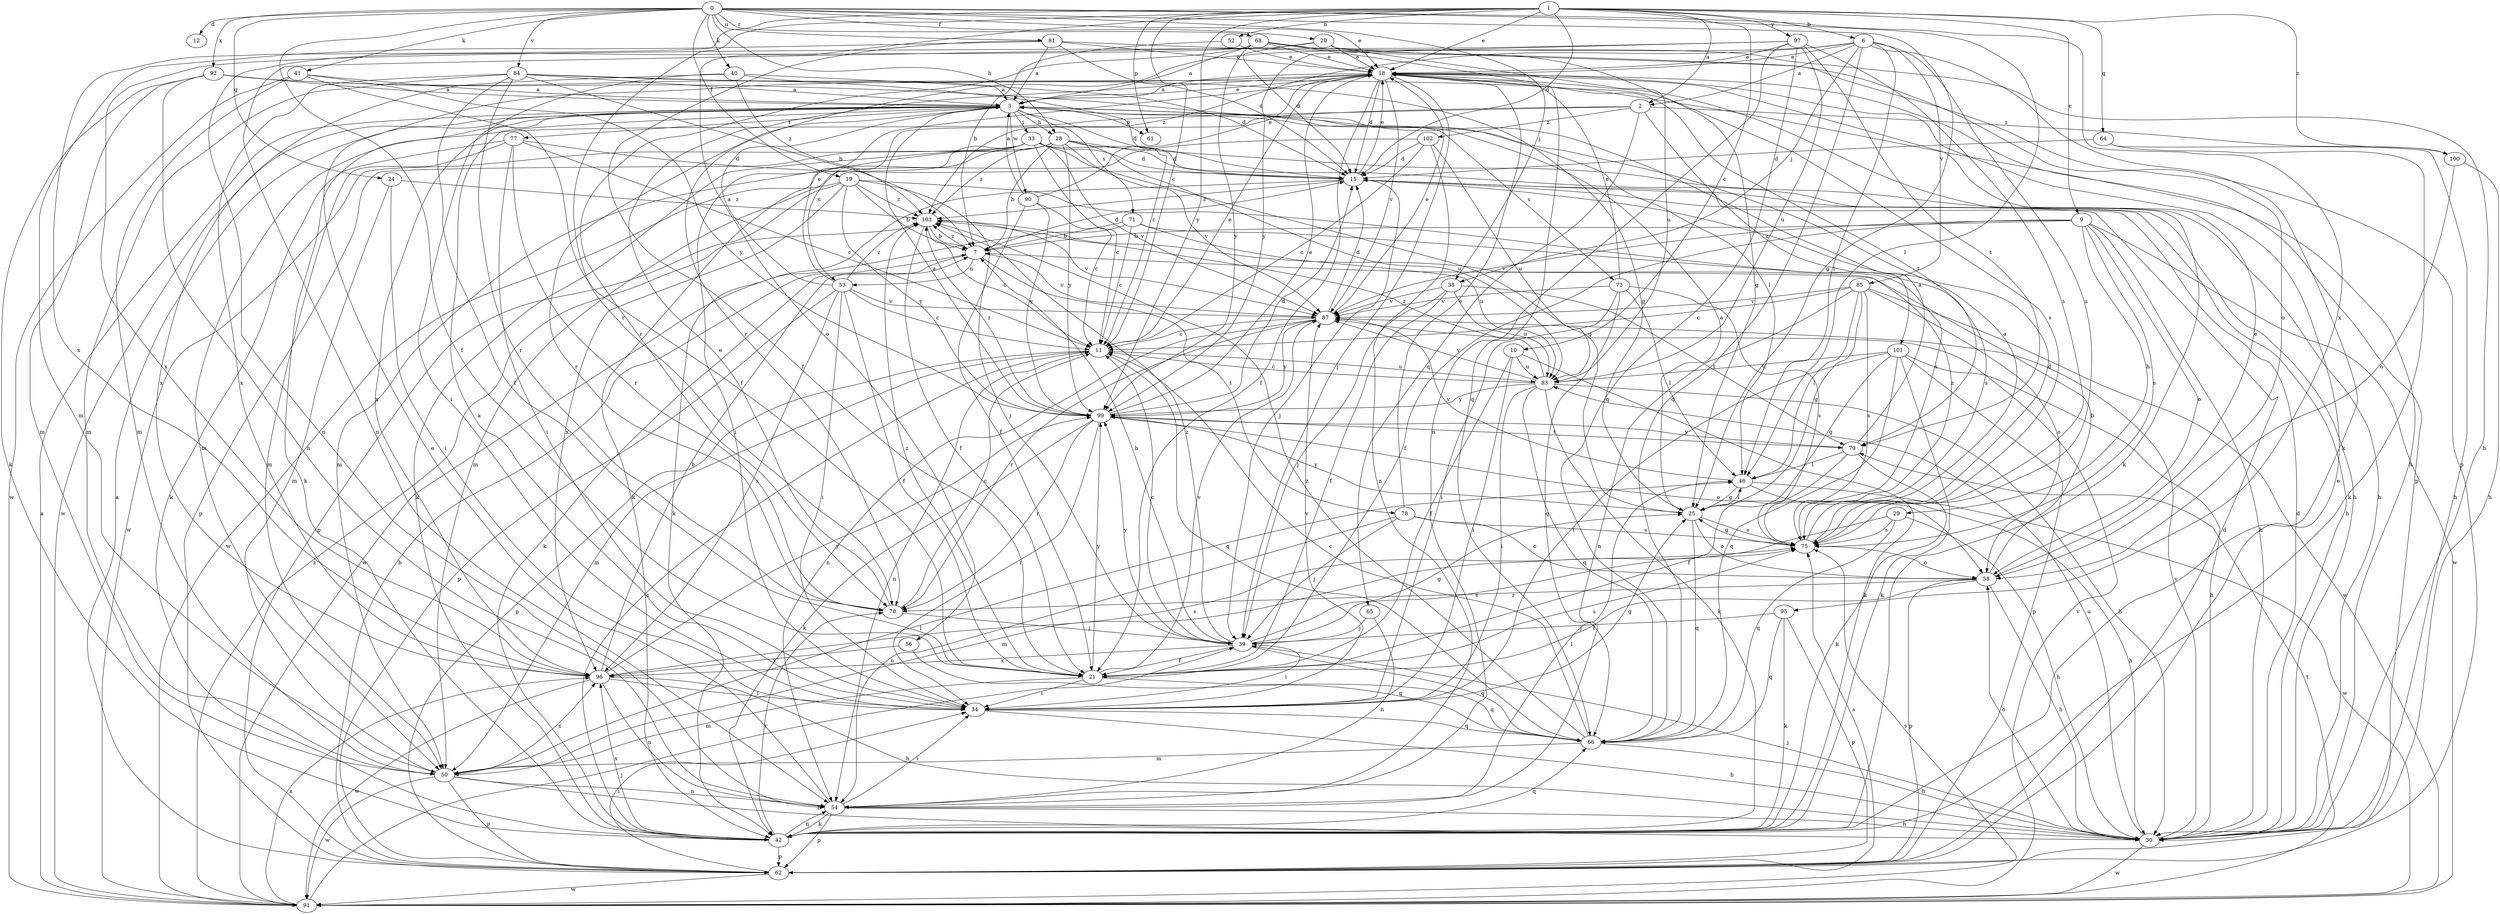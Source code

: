 strict digraph  {
0;
1;
2;
3;
6;
7;
9;
10;
11;
12;
15;
18;
19;
20;
21;
24;
25;
28;
29;
30;
33;
34;
38;
39;
40;
41;
42;
46;
50;
52;
53;
54;
56;
58;
61;
62;
64;
65;
66;
68;
70;
71;
73;
75;
77;
78;
79;
81;
83;
84;
85;
87;
90;
91;
92;
95;
96;
97;
99;
100;
101;
102;
103;
0 -> 12  [label=d];
0 -> 18  [label=e];
0 -> 19  [label=f];
0 -> 20  [label=f];
0 -> 21  [label=f];
0 -> 24  [label=g];
0 -> 25  [label=g];
0 -> 28  [label=h];
0 -> 38  [label=j];
0 -> 40  [label=k];
0 -> 41  [label=k];
0 -> 46  [label=l];
0 -> 68  [label=r];
0 -> 81  [label=u];
0 -> 84  [label=v];
0 -> 92  [label=x];
0 -> 95  [label=x];
1 -> 2  [label=a];
1 -> 6  [label=b];
1 -> 9  [label=c];
1 -> 10  [label=c];
1 -> 11  [label=c];
1 -> 15  [label=d];
1 -> 18  [label=e];
1 -> 52  [label=n];
1 -> 56  [label=o];
1 -> 61  [label=p];
1 -> 64  [label=q];
1 -> 70  [label=r];
1 -> 96  [label=x];
1 -> 97  [label=y];
1 -> 99  [label=y];
1 -> 100  [label=z];
2 -> 50  [label=m];
2 -> 53  [label=n];
2 -> 65  [label=q];
2 -> 100  [label=z];
2 -> 101  [label=z];
2 -> 102  [label=z];
3 -> 15  [label=d];
3 -> 18  [label=e];
3 -> 28  [label=h];
3 -> 33  [label=i];
3 -> 42  [label=k];
3 -> 61  [label=p];
3 -> 70  [label=r];
3 -> 71  [label=s];
3 -> 73  [label=s];
3 -> 77  [label=t];
3 -> 90  [label=w];
3 -> 91  [label=w];
3 -> 96  [label=x];
6 -> 2  [label=a];
6 -> 18  [label=e];
6 -> 38  [label=j];
6 -> 42  [label=k];
6 -> 46  [label=l];
6 -> 66  [label=q];
6 -> 70  [label=r];
6 -> 75  [label=s];
6 -> 85  [label=v];
6 -> 103  [label=z];
7 -> 15  [label=d];
7 -> 42  [label=k];
7 -> 53  [label=n];
7 -> 78  [label=t];
7 -> 87  [label=v];
7 -> 103  [label=z];
9 -> 7  [label=b];
9 -> 21  [label=f];
9 -> 29  [label=h];
9 -> 30  [label=h];
9 -> 58  [label=o];
9 -> 75  [label=s];
9 -> 87  [label=v];
9 -> 91  [label=w];
10 -> 21  [label=f];
10 -> 34  [label=i];
10 -> 42  [label=k];
10 -> 83  [label=u];
11 -> 18  [label=e];
11 -> 50  [label=m];
11 -> 54  [label=n];
11 -> 62  [label=p];
11 -> 66  [label=q];
11 -> 83  [label=u];
15 -> 18  [label=e];
15 -> 30  [label=h];
15 -> 39  [label=j];
15 -> 42  [label=k];
15 -> 103  [label=z];
18 -> 3  [label=a];
18 -> 15  [label=d];
18 -> 21  [label=f];
18 -> 39  [label=j];
18 -> 42  [label=k];
18 -> 62  [label=p];
18 -> 75  [label=s];
18 -> 79  [label=t];
18 -> 87  [label=v];
19 -> 7  [label=b];
19 -> 39  [label=j];
19 -> 62  [label=p];
19 -> 75  [label=s];
19 -> 91  [label=w];
19 -> 96  [label=x];
19 -> 99  [label=y];
19 -> 103  [label=z];
20 -> 15  [label=d];
20 -> 18  [label=e];
20 -> 54  [label=n];
20 -> 58  [label=o];
20 -> 83  [label=u];
21 -> 34  [label=i];
21 -> 50  [label=m];
21 -> 66  [label=q];
21 -> 75  [label=s];
21 -> 87  [label=v];
21 -> 99  [label=y];
21 -> 103  [label=z];
24 -> 34  [label=i];
24 -> 50  [label=m];
24 -> 103  [label=z];
25 -> 3  [label=a];
25 -> 46  [label=l];
25 -> 58  [label=o];
25 -> 66  [label=q];
25 -> 75  [label=s];
25 -> 99  [label=y];
28 -> 7  [label=b];
28 -> 15  [label=d];
28 -> 30  [label=h];
28 -> 42  [label=k];
28 -> 50  [label=m];
28 -> 83  [label=u];
28 -> 87  [label=v];
28 -> 99  [label=y];
28 -> 103  [label=z];
29 -> 30  [label=h];
29 -> 50  [label=m];
29 -> 66  [label=q];
29 -> 75  [label=s];
30 -> 15  [label=d];
30 -> 39  [label=j];
30 -> 58  [label=o];
30 -> 83  [label=u];
30 -> 87  [label=v];
30 -> 91  [label=w];
33 -> 11  [label=c];
33 -> 15  [label=d];
33 -> 25  [label=g];
33 -> 30  [label=h];
33 -> 34  [label=i];
33 -> 42  [label=k];
33 -> 62  [label=p];
33 -> 87  [label=v];
33 -> 91  [label=w];
34 -> 3  [label=a];
34 -> 25  [label=g];
34 -> 30  [label=h];
34 -> 66  [label=q];
34 -> 87  [label=v];
38 -> 21  [label=f];
38 -> 39  [label=j];
38 -> 79  [label=t];
38 -> 83  [label=u];
38 -> 87  [label=v];
39 -> 7  [label=b];
39 -> 11  [label=c];
39 -> 21  [label=f];
39 -> 25  [label=g];
39 -> 34  [label=i];
39 -> 66  [label=q];
39 -> 75  [label=s];
39 -> 96  [label=x];
39 -> 99  [label=y];
39 -> 103  [label=z];
40 -> 3  [label=a];
40 -> 25  [label=g];
40 -> 34  [label=i];
40 -> 96  [label=x];
40 -> 103  [label=z];
41 -> 3  [label=a];
41 -> 21  [label=f];
41 -> 50  [label=m];
41 -> 91  [label=w];
41 -> 99  [label=y];
42 -> 11  [label=c];
42 -> 54  [label=n];
42 -> 62  [label=p];
42 -> 66  [label=q];
42 -> 70  [label=r];
42 -> 96  [label=x];
46 -> 25  [label=g];
46 -> 30  [label=h];
46 -> 87  [label=v];
46 -> 91  [label=w];
50 -> 30  [label=h];
50 -> 46  [label=l];
50 -> 54  [label=n];
50 -> 62  [label=p];
50 -> 91  [label=w];
50 -> 96  [label=x];
52 -> 7  [label=b];
52 -> 18  [label=e];
53 -> 3  [label=a];
53 -> 11  [label=c];
53 -> 18  [label=e];
53 -> 21  [label=f];
53 -> 34  [label=i];
53 -> 62  [label=p];
53 -> 87  [label=v];
53 -> 96  [label=x];
53 -> 103  [label=z];
54 -> 18  [label=e];
54 -> 30  [label=h];
54 -> 34  [label=i];
54 -> 42  [label=k];
54 -> 46  [label=l];
54 -> 62  [label=p];
56 -> 66  [label=q];
56 -> 96  [label=x];
58 -> 7  [label=b];
58 -> 18  [label=e];
58 -> 21  [label=f];
58 -> 30  [label=h];
58 -> 62  [label=p];
58 -> 70  [label=r];
62 -> 3  [label=a];
62 -> 7  [label=b];
62 -> 15  [label=d];
62 -> 18  [label=e];
62 -> 34  [label=i];
62 -> 75  [label=s];
62 -> 91  [label=w];
64 -> 15  [label=d];
64 -> 30  [label=h];
64 -> 42  [label=k];
65 -> 39  [label=j];
65 -> 54  [label=n];
66 -> 11  [label=c];
66 -> 30  [label=h];
66 -> 50  [label=m];
66 -> 103  [label=z];
68 -> 3  [label=a];
68 -> 18  [label=e];
68 -> 25  [label=g];
68 -> 30  [label=h];
68 -> 54  [label=n];
68 -> 66  [label=q];
68 -> 70  [label=r];
68 -> 99  [label=y];
70 -> 11  [label=c];
70 -> 18  [label=e];
70 -> 39  [label=j];
71 -> 7  [label=b];
71 -> 11  [label=c];
71 -> 75  [label=s];
71 -> 83  [label=u];
71 -> 91  [label=w];
73 -> 18  [label=e];
73 -> 34  [label=i];
73 -> 46  [label=l];
73 -> 66  [label=q];
73 -> 75  [label=s];
73 -> 87  [label=v];
75 -> 3  [label=a];
75 -> 15  [label=d];
75 -> 25  [label=g];
75 -> 58  [label=o];
75 -> 103  [label=z];
77 -> 11  [label=c];
77 -> 15  [label=d];
77 -> 34  [label=i];
77 -> 42  [label=k];
77 -> 50  [label=m];
77 -> 70  [label=r];
78 -> 18  [label=e];
78 -> 39  [label=j];
78 -> 54  [label=n];
78 -> 58  [label=o];
78 -> 75  [label=s];
79 -> 3  [label=a];
79 -> 21  [label=f];
79 -> 42  [label=k];
79 -> 46  [label=l];
79 -> 99  [label=y];
81 -> 3  [label=a];
81 -> 15  [label=d];
81 -> 18  [label=e];
81 -> 21  [label=f];
81 -> 50  [label=m];
81 -> 62  [label=p];
83 -> 11  [label=c];
83 -> 30  [label=h];
83 -> 34  [label=i];
83 -> 42  [label=k];
83 -> 66  [label=q];
83 -> 87  [label=v];
83 -> 99  [label=y];
83 -> 103  [label=z];
84 -> 3  [label=a];
84 -> 7  [label=b];
84 -> 15  [label=d];
84 -> 21  [label=f];
84 -> 30  [label=h];
84 -> 50  [label=m];
84 -> 70  [label=r];
84 -> 96  [label=x];
85 -> 11  [label=c];
85 -> 25  [label=g];
85 -> 46  [label=l];
85 -> 54  [label=n];
85 -> 58  [label=o];
85 -> 75  [label=s];
85 -> 87  [label=v];
85 -> 91  [label=w];
87 -> 11  [label=c];
87 -> 15  [label=d];
87 -> 18  [label=e];
87 -> 54  [label=n];
87 -> 70  [label=r];
87 -> 99  [label=y];
90 -> 3  [label=a];
90 -> 11  [label=c];
90 -> 18  [label=e];
90 -> 21  [label=f];
90 -> 99  [label=y];
91 -> 3  [label=a];
91 -> 39  [label=j];
91 -> 75  [label=s];
91 -> 79  [label=t];
91 -> 87  [label=v];
91 -> 96  [label=x];
91 -> 103  [label=z];
92 -> 3  [label=a];
92 -> 11  [label=c];
92 -> 42  [label=k];
92 -> 46  [label=l];
92 -> 50  [label=m];
92 -> 54  [label=n];
95 -> 39  [label=j];
95 -> 42  [label=k];
95 -> 62  [label=p];
95 -> 66  [label=q];
96 -> 7  [label=b];
96 -> 30  [label=h];
96 -> 34  [label=i];
96 -> 54  [label=n];
96 -> 75  [label=s];
96 -> 91  [label=w];
96 -> 99  [label=y];
97 -> 18  [label=e];
97 -> 54  [label=n];
97 -> 66  [label=q];
97 -> 75  [label=s];
97 -> 79  [label=t];
97 -> 83  [label=u];
97 -> 96  [label=x];
97 -> 99  [label=y];
99 -> 3  [label=a];
99 -> 15  [label=d];
99 -> 18  [label=e];
99 -> 34  [label=i];
99 -> 42  [label=k];
99 -> 58  [label=o];
99 -> 70  [label=r];
99 -> 79  [label=t];
99 -> 103  [label=z];
100 -> 30  [label=h];
100 -> 58  [label=o];
101 -> 25  [label=g];
101 -> 30  [label=h];
101 -> 34  [label=i];
101 -> 42  [label=k];
101 -> 62  [label=p];
101 -> 66  [label=q];
101 -> 83  [label=u];
102 -> 11  [label=c];
102 -> 15  [label=d];
102 -> 50  [label=m];
102 -> 54  [label=n];
102 -> 83  [label=u];
103 -> 7  [label=b];
103 -> 11  [label=c];
103 -> 21  [label=f];
103 -> 87  [label=v];
}
